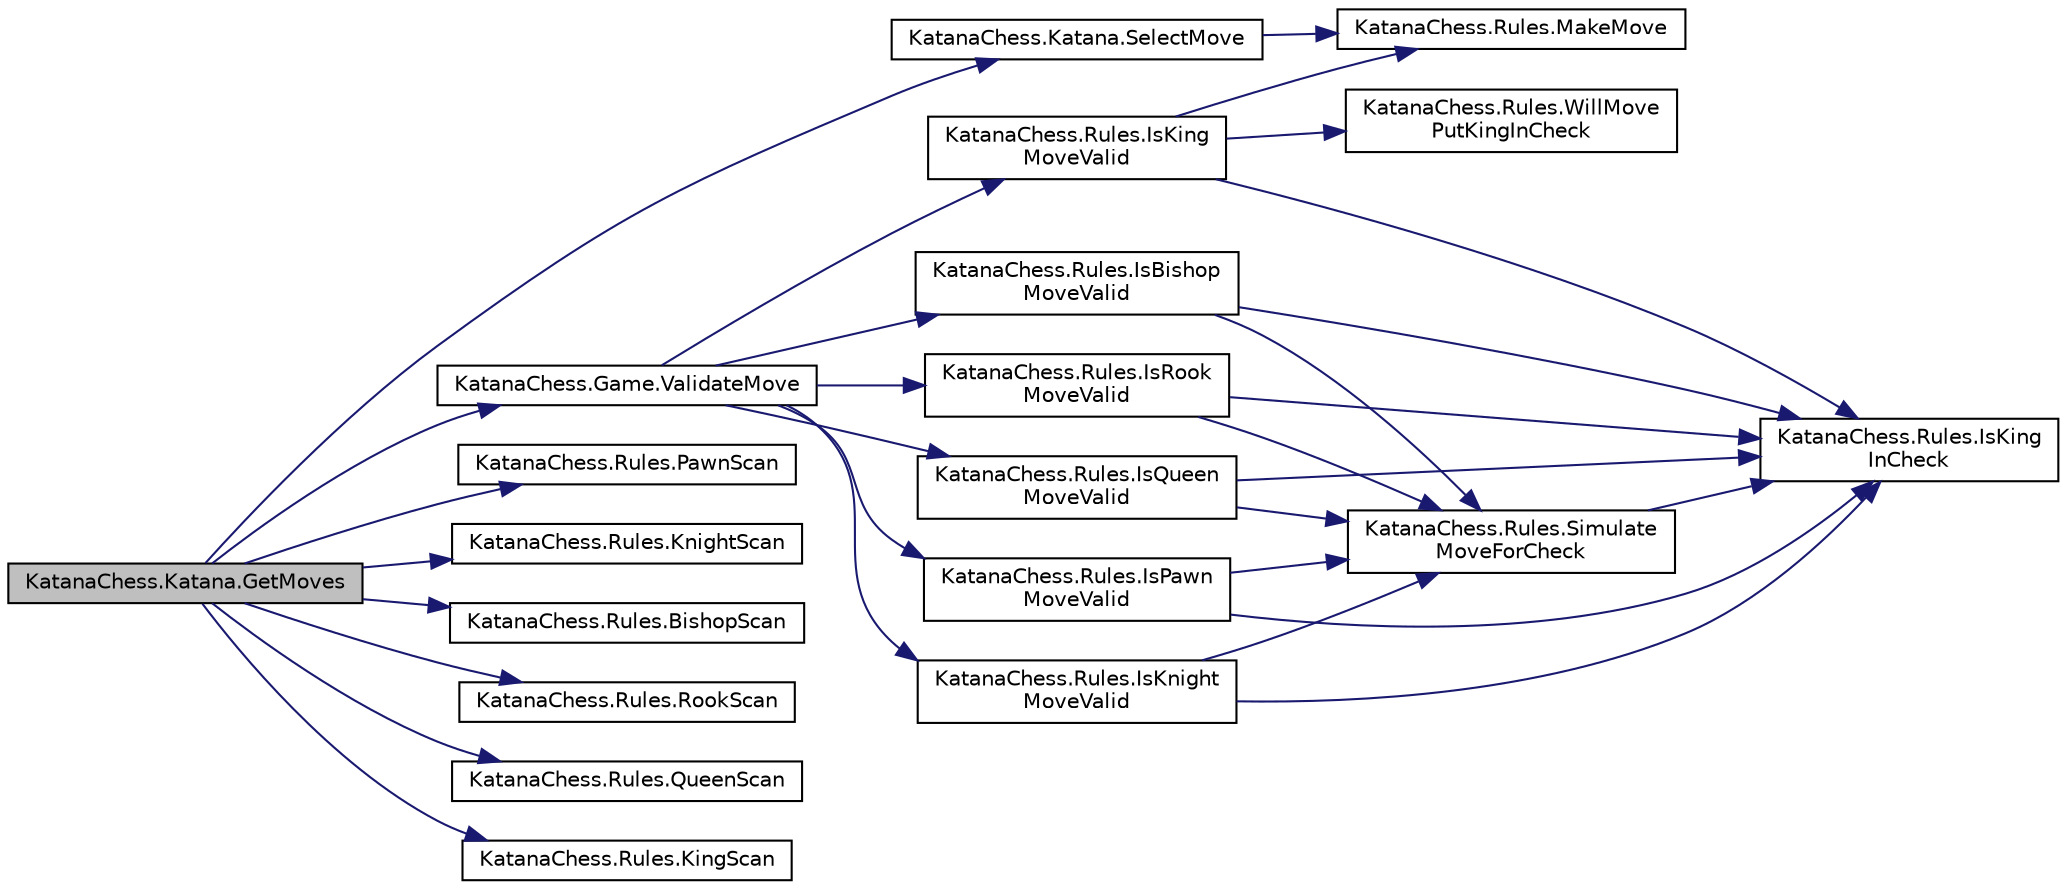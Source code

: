 digraph "KatanaChess.Katana.GetMoves"
{
  edge [fontname="Helvetica",fontsize="10",labelfontname="Helvetica",labelfontsize="10"];
  node [fontname="Helvetica",fontsize="10",shape=record];
  rankdir="LR";
  Node1 [label="KatanaChess.Katana.GetMoves",height=0.2,width=0.4,color="black", fillcolor="grey75", style="filled", fontcolor="black"];
  Node1 -> Node2 [color="midnightblue",fontsize="10",style="solid",fontname="Helvetica"];
  Node2 [label="KatanaChess.Game.ValidateMove",height=0.2,width=0.4,color="black", fillcolor="white", style="filled",URL="$class_katana_chess_1_1_game.html#a76ef6416a84152c22552f276888d6b0f"];
  Node2 -> Node3 [color="midnightblue",fontsize="10",style="solid",fontname="Helvetica"];
  Node3 [label="KatanaChess.Rules.IsPawn\lMoveValid",height=0.2,width=0.4,color="black", fillcolor="white", style="filled",URL="$class_katana_chess_1_1_rules.html#aaaaf3b80388d9215c70851859402d7f8"];
  Node3 -> Node4 [color="midnightblue",fontsize="10",style="solid",fontname="Helvetica"];
  Node4 [label="KatanaChess.Rules.IsKing\lInCheck",height=0.2,width=0.4,color="black", fillcolor="white", style="filled",URL="$class_katana_chess_1_1_rules.html#a33d5fb5e51ce6a9523e0cf00ba09fc01"];
  Node3 -> Node5 [color="midnightblue",fontsize="10",style="solid",fontname="Helvetica"];
  Node5 [label="KatanaChess.Rules.Simulate\lMoveForCheck",height=0.2,width=0.4,color="black", fillcolor="white", style="filled",URL="$class_katana_chess_1_1_rules.html#af7d04f68eb52a201e7471a2f5ab65e80"];
  Node5 -> Node4 [color="midnightblue",fontsize="10",style="solid",fontname="Helvetica"];
  Node2 -> Node6 [color="midnightblue",fontsize="10",style="solid",fontname="Helvetica"];
  Node6 [label="KatanaChess.Rules.IsKnight\lMoveValid",height=0.2,width=0.4,color="black", fillcolor="white", style="filled",URL="$class_katana_chess_1_1_rules.html#ad10c45d66335b0e78dd7f3d818cb0416"];
  Node6 -> Node4 [color="midnightblue",fontsize="10",style="solid",fontname="Helvetica"];
  Node6 -> Node5 [color="midnightblue",fontsize="10",style="solid",fontname="Helvetica"];
  Node2 -> Node7 [color="midnightblue",fontsize="10",style="solid",fontname="Helvetica"];
  Node7 [label="KatanaChess.Rules.IsBishop\lMoveValid",height=0.2,width=0.4,color="black", fillcolor="white", style="filled",URL="$class_katana_chess_1_1_rules.html#a7d955eb6c21100fc020f6f3375dc8285"];
  Node7 -> Node4 [color="midnightblue",fontsize="10",style="solid",fontname="Helvetica"];
  Node7 -> Node5 [color="midnightblue",fontsize="10",style="solid",fontname="Helvetica"];
  Node2 -> Node8 [color="midnightblue",fontsize="10",style="solid",fontname="Helvetica"];
  Node8 [label="KatanaChess.Rules.IsRook\lMoveValid",height=0.2,width=0.4,color="black", fillcolor="white", style="filled",URL="$class_katana_chess_1_1_rules.html#a569d1a0ef53473f013a49f745abfe2b6"];
  Node8 -> Node4 [color="midnightblue",fontsize="10",style="solid",fontname="Helvetica"];
  Node8 -> Node5 [color="midnightblue",fontsize="10",style="solid",fontname="Helvetica"];
  Node2 -> Node9 [color="midnightblue",fontsize="10",style="solid",fontname="Helvetica"];
  Node9 [label="KatanaChess.Rules.IsQueen\lMoveValid",height=0.2,width=0.4,color="black", fillcolor="white", style="filled",URL="$class_katana_chess_1_1_rules.html#a10d4db56c6074f6e5f19eab80b4c6d13"];
  Node9 -> Node4 [color="midnightblue",fontsize="10",style="solid",fontname="Helvetica"];
  Node9 -> Node5 [color="midnightblue",fontsize="10",style="solid",fontname="Helvetica"];
  Node2 -> Node10 [color="midnightblue",fontsize="10",style="solid",fontname="Helvetica"];
  Node10 [label="KatanaChess.Rules.IsKing\lMoveValid",height=0.2,width=0.4,color="black", fillcolor="white", style="filled",URL="$class_katana_chess_1_1_rules.html#aa9805bc25b39e556a277bf937b9673b9"];
  Node10 -> Node11 [color="midnightblue",fontsize="10",style="solid",fontname="Helvetica"];
  Node11 [label="KatanaChess.Rules.WillMove\lPutKingInCheck",height=0.2,width=0.4,color="black", fillcolor="white", style="filled",URL="$class_katana_chess_1_1_rules.html#a326b3fc1e39593a1262decd5d240e075"];
  Node10 -> Node4 [color="midnightblue",fontsize="10",style="solid",fontname="Helvetica"];
  Node10 -> Node12 [color="midnightblue",fontsize="10",style="solid",fontname="Helvetica"];
  Node12 [label="KatanaChess.Rules.MakeMove",height=0.2,width=0.4,color="black", fillcolor="white", style="filled",URL="$class_katana_chess_1_1_rules.html#a2fba8a2dfde97ad842ef5ee3430aca50"];
  Node1 -> Node13 [color="midnightblue",fontsize="10",style="solid",fontname="Helvetica"];
  Node13 [label="KatanaChess.Rules.PawnScan",height=0.2,width=0.4,color="black", fillcolor="white", style="filled",URL="$class_katana_chess_1_1_rules.html#a5046ac03d025ae53cde9805665787ea7"];
  Node1 -> Node14 [color="midnightblue",fontsize="10",style="solid",fontname="Helvetica"];
  Node14 [label="KatanaChess.Rules.KnightScan",height=0.2,width=0.4,color="black", fillcolor="white", style="filled",URL="$class_katana_chess_1_1_rules.html#a83be7d68e657161629815d7e45a932ef"];
  Node1 -> Node15 [color="midnightblue",fontsize="10",style="solid",fontname="Helvetica"];
  Node15 [label="KatanaChess.Rules.BishopScan",height=0.2,width=0.4,color="black", fillcolor="white", style="filled",URL="$class_katana_chess_1_1_rules.html#ae32d1ffd9fd23fa975a03f44d4c360aa"];
  Node1 -> Node16 [color="midnightblue",fontsize="10",style="solid",fontname="Helvetica"];
  Node16 [label="KatanaChess.Rules.RookScan",height=0.2,width=0.4,color="black", fillcolor="white", style="filled",URL="$class_katana_chess_1_1_rules.html#a206761683d11ea6378e137f7afa71581"];
  Node1 -> Node17 [color="midnightblue",fontsize="10",style="solid",fontname="Helvetica"];
  Node17 [label="KatanaChess.Rules.QueenScan",height=0.2,width=0.4,color="black", fillcolor="white", style="filled",URL="$class_katana_chess_1_1_rules.html#ac383709be554c718f29860fe6cf80ac3"];
  Node1 -> Node18 [color="midnightblue",fontsize="10",style="solid",fontname="Helvetica"];
  Node18 [label="KatanaChess.Rules.KingScan",height=0.2,width=0.4,color="black", fillcolor="white", style="filled",URL="$class_katana_chess_1_1_rules.html#ab0b74c838f02d15480d29b776bf1a0f3"];
  Node1 -> Node19 [color="midnightblue",fontsize="10",style="solid",fontname="Helvetica"];
  Node19 [label="KatanaChess.Katana.SelectMove",height=0.2,width=0.4,color="black", fillcolor="white", style="filled",URL="$class_katana_chess_1_1_katana.html#ad75b11cbfb04e06199b8622c3fd6daf3"];
  Node19 -> Node12 [color="midnightblue",fontsize="10",style="solid",fontname="Helvetica"];
}
